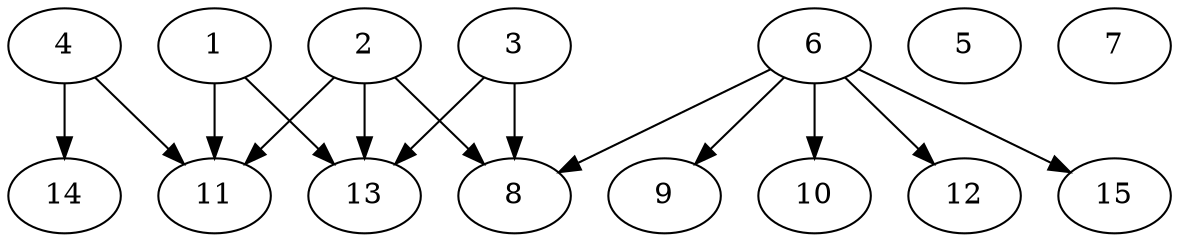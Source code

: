 // DAG automatically generated by daggen at Thu Oct  3 13:59:26 2019
// ./daggen --dot -n 15 --ccr 0.3 --fat 0.7 --regular 0.5 --density 0.5 --mindata 5242880 --maxdata 52428800 
digraph G {
  1 [size="104219307", alpha="0.07", expect_size="31265792"] 
  1 -> 11 [size ="31265792"]
  1 -> 13 [size ="31265792"]
  2 [size="69570560", alpha="0.20", expect_size="20871168"] 
  2 -> 8 [size ="20871168"]
  2 -> 11 [size ="20871168"]
  2 -> 13 [size ="20871168"]
  3 [size="84718933", alpha="0.15", expect_size="25415680"] 
  3 -> 8 [size ="25415680"]
  3 -> 13 [size ="25415680"]
  4 [size="171055787", alpha="0.08", expect_size="51316736"] 
  4 -> 11 [size ="51316736"]
  4 -> 14 [size ="51316736"]
  5 [size="142496427", alpha="0.12", expect_size="42748928"] 
  6 [size="154845867", alpha="0.16", expect_size="46453760"] 
  6 -> 8 [size ="46453760"]
  6 -> 9 [size ="46453760"]
  6 -> 10 [size ="46453760"]
  6 -> 12 [size ="46453760"]
  6 -> 15 [size ="46453760"]
  7 [size="51432107", alpha="0.07", expect_size="15429632"] 
  8 [size="87521280", alpha="0.09", expect_size="26256384"] 
  9 [size="68061867", alpha="0.11", expect_size="20418560"] 
  10 [size="86865920", alpha="0.05", expect_size="26059776"] 
  11 [size="68123307", alpha="0.08", expect_size="20436992"] 
  12 [size="126266027", alpha="0.05", expect_size="37879808"] 
  13 [size="124016640", alpha="0.07", expect_size="37204992"] 
  14 [size="87688533", alpha="0.00", expect_size="26306560"] 
  15 [size="148326400", alpha="0.13", expect_size="44497920"] 
}
